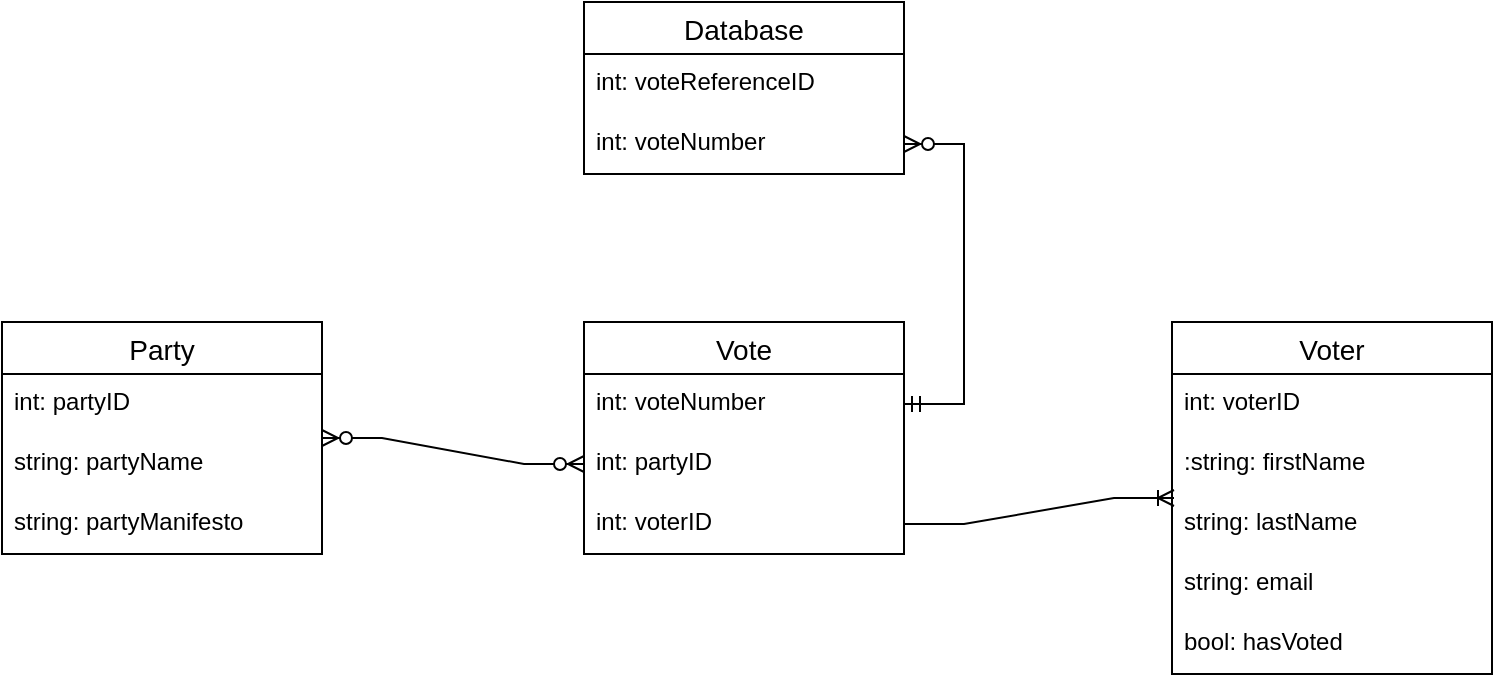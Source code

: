 <mxfile version="23.1.5" type="device">
  <diagram name="Page-1" id="p4lh7LnHAiQs6noiQeo1">
    <mxGraphModel dx="1900" dy="1622" grid="1" gridSize="10" guides="1" tooltips="1" connect="1" arrows="1" fold="1" page="1" pageScale="1" pageWidth="850" pageHeight="1100" math="0" shadow="0">
      <root>
        <mxCell id="0" />
        <mxCell id="1" parent="0" />
        <mxCell id="P1_bw4ICv2IzhUrb0CM_-1" value="Vote" style="swimlane;fontStyle=0;childLayout=stackLayout;horizontal=1;startSize=26;horizontalStack=0;resizeParent=1;resizeParentMax=0;resizeLast=0;collapsible=1;marginBottom=0;align=center;fontSize=14;" vertex="1" parent="1">
          <mxGeometry x="131" y="120" width="160" height="116" as="geometry" />
        </mxCell>
        <mxCell id="P1_bw4ICv2IzhUrb0CM_-2" value="int: voteNumber&amp;nbsp;" style="text;strokeColor=none;fillColor=none;spacingLeft=4;spacingRight=4;overflow=hidden;rotatable=0;points=[[0,0.5],[1,0.5]];portConstraint=eastwest;fontSize=12;whiteSpace=wrap;html=1;" vertex="1" parent="P1_bw4ICv2IzhUrb0CM_-1">
          <mxGeometry y="26" width="160" height="30" as="geometry" />
        </mxCell>
        <mxCell id="P1_bw4ICv2IzhUrb0CM_-3" value="int: partyID" style="text;strokeColor=none;fillColor=none;spacingLeft=4;spacingRight=4;overflow=hidden;rotatable=0;points=[[0,0.5],[1,0.5]];portConstraint=eastwest;fontSize=12;whiteSpace=wrap;html=1;" vertex="1" parent="P1_bw4ICv2IzhUrb0CM_-1">
          <mxGeometry y="56" width="160" height="30" as="geometry" />
        </mxCell>
        <mxCell id="P1_bw4ICv2IzhUrb0CM_-4" value="int: voterID" style="text;strokeColor=none;fillColor=none;spacingLeft=4;spacingRight=4;overflow=hidden;rotatable=0;points=[[0,0.5],[1,0.5]];portConstraint=eastwest;fontSize=12;whiteSpace=wrap;html=1;" vertex="1" parent="P1_bw4ICv2IzhUrb0CM_-1">
          <mxGeometry y="86" width="160" height="30" as="geometry" />
        </mxCell>
        <mxCell id="P1_bw4ICv2IzhUrb0CM_-5" value="Voter" style="swimlane;fontStyle=0;childLayout=stackLayout;horizontal=1;startSize=26;horizontalStack=0;resizeParent=1;resizeParentMax=0;resizeLast=0;collapsible=1;marginBottom=0;align=center;fontSize=14;" vertex="1" parent="1">
          <mxGeometry x="425" y="120" width="160" height="176" as="geometry" />
        </mxCell>
        <mxCell id="P1_bw4ICv2IzhUrb0CM_-6" value="int: voterID" style="text;strokeColor=none;fillColor=none;spacingLeft=4;spacingRight=4;overflow=hidden;rotatable=0;points=[[0,0.5],[1,0.5]];portConstraint=eastwest;fontSize=12;whiteSpace=wrap;html=1;" vertex="1" parent="P1_bw4ICv2IzhUrb0CM_-5">
          <mxGeometry y="26" width="160" height="30" as="geometry" />
        </mxCell>
        <mxCell id="P1_bw4ICv2IzhUrb0CM_-7" value=":string: firstName" style="text;strokeColor=none;fillColor=none;spacingLeft=4;spacingRight=4;overflow=hidden;rotatable=0;points=[[0,0.5],[1,0.5]];portConstraint=eastwest;fontSize=12;whiteSpace=wrap;html=1;" vertex="1" parent="P1_bw4ICv2IzhUrb0CM_-5">
          <mxGeometry y="56" width="160" height="30" as="geometry" />
        </mxCell>
        <mxCell id="P1_bw4ICv2IzhUrb0CM_-8" value="string: lastName" style="text;strokeColor=none;fillColor=none;spacingLeft=4;spacingRight=4;overflow=hidden;rotatable=0;points=[[0,0.5],[1,0.5]];portConstraint=eastwest;fontSize=12;whiteSpace=wrap;html=1;" vertex="1" parent="P1_bw4ICv2IzhUrb0CM_-5">
          <mxGeometry y="86" width="160" height="30" as="geometry" />
        </mxCell>
        <mxCell id="P1_bw4ICv2IzhUrb0CM_-9" value="string: email" style="text;strokeColor=none;fillColor=none;spacingLeft=4;spacingRight=4;overflow=hidden;rotatable=0;points=[[0,0.5],[1,0.5]];portConstraint=eastwest;fontSize=12;whiteSpace=wrap;html=1;" vertex="1" parent="P1_bw4ICv2IzhUrb0CM_-5">
          <mxGeometry y="116" width="160" height="30" as="geometry" />
        </mxCell>
        <mxCell id="P1_bw4ICv2IzhUrb0CM_-10" value="bool: hasVoted" style="text;strokeColor=none;fillColor=none;spacingLeft=4;spacingRight=4;overflow=hidden;rotatable=0;points=[[0,0.5],[1,0.5]];portConstraint=eastwest;fontSize=12;whiteSpace=wrap;html=1;" vertex="1" parent="P1_bw4ICv2IzhUrb0CM_-5">
          <mxGeometry y="146" width="160" height="30" as="geometry" />
        </mxCell>
        <mxCell id="P1_bw4ICv2IzhUrb0CM_-11" value="Party" style="swimlane;fontStyle=0;childLayout=stackLayout;horizontal=1;startSize=26;horizontalStack=0;resizeParent=1;resizeParentMax=0;resizeLast=0;collapsible=1;marginBottom=0;align=center;fontSize=14;" vertex="1" parent="1">
          <mxGeometry x="-160" y="120" width="160" height="116" as="geometry" />
        </mxCell>
        <mxCell id="P1_bw4ICv2IzhUrb0CM_-12" value="int: partyID" style="text;strokeColor=none;fillColor=none;spacingLeft=4;spacingRight=4;overflow=hidden;rotatable=0;points=[[0,0.5],[1,0.5]];portConstraint=eastwest;fontSize=12;whiteSpace=wrap;html=1;" vertex="1" parent="P1_bw4ICv2IzhUrb0CM_-11">
          <mxGeometry y="26" width="160" height="30" as="geometry" />
        </mxCell>
        <mxCell id="P1_bw4ICv2IzhUrb0CM_-13" value="string: partyName" style="text;strokeColor=none;fillColor=none;spacingLeft=4;spacingRight=4;overflow=hidden;rotatable=0;points=[[0,0.5],[1,0.5]];portConstraint=eastwest;fontSize=12;whiteSpace=wrap;html=1;" vertex="1" parent="P1_bw4ICv2IzhUrb0CM_-11">
          <mxGeometry y="56" width="160" height="30" as="geometry" />
        </mxCell>
        <mxCell id="P1_bw4ICv2IzhUrb0CM_-14" value="string: partyManifesto" style="text;strokeColor=none;fillColor=none;spacingLeft=4;spacingRight=4;overflow=hidden;rotatable=0;points=[[0,0.5],[1,0.5]];portConstraint=eastwest;fontSize=12;whiteSpace=wrap;html=1;" vertex="1" parent="P1_bw4ICv2IzhUrb0CM_-11">
          <mxGeometry y="86" width="160" height="30" as="geometry" />
        </mxCell>
        <mxCell id="P1_bw4ICv2IzhUrb0CM_-15" value="" style="edgeStyle=entityRelationEdgeStyle;fontSize=12;html=1;endArrow=ERoneToMany;rounded=0;" edge="1" parent="1" source="P1_bw4ICv2IzhUrb0CM_-4">
          <mxGeometry width="100" height="100" relative="1" as="geometry">
            <mxPoint x="271" y="230" as="sourcePoint" />
            <mxPoint x="426" y="208" as="targetPoint" />
          </mxGeometry>
        </mxCell>
        <mxCell id="P1_bw4ICv2IzhUrb0CM_-18" value="" style="edgeStyle=entityRelationEdgeStyle;fontSize=12;html=1;endArrow=ERzeroToMany;endFill=1;startArrow=ERzeroToMany;rounded=0;" edge="1" parent="1" source="P1_bw4ICv2IzhUrb0CM_-11" target="P1_bw4ICv2IzhUrb0CM_-3">
          <mxGeometry width="100" height="100" relative="1" as="geometry">
            <mxPoint x="10" y="300" as="sourcePoint" />
            <mxPoint x="110" y="200" as="targetPoint" />
          </mxGeometry>
        </mxCell>
        <mxCell id="P1_bw4ICv2IzhUrb0CM_-19" value="Database" style="swimlane;fontStyle=0;childLayout=stackLayout;horizontal=1;startSize=26;horizontalStack=0;resizeParent=1;resizeParentMax=0;resizeLast=0;collapsible=1;marginBottom=0;align=center;fontSize=14;" vertex="1" parent="1">
          <mxGeometry x="131" y="-40" width="160" height="86" as="geometry" />
        </mxCell>
        <mxCell id="P1_bw4ICv2IzhUrb0CM_-20" value="int: voteReferenceID" style="text;strokeColor=none;fillColor=none;spacingLeft=4;spacingRight=4;overflow=hidden;rotatable=0;points=[[0,0.5],[1,0.5]];portConstraint=eastwest;fontSize=12;whiteSpace=wrap;html=1;" vertex="1" parent="P1_bw4ICv2IzhUrb0CM_-19">
          <mxGeometry y="26" width="160" height="30" as="geometry" />
        </mxCell>
        <mxCell id="P1_bw4ICv2IzhUrb0CM_-21" value="int: voteNumber" style="text;strokeColor=none;fillColor=none;spacingLeft=4;spacingRight=4;overflow=hidden;rotatable=0;points=[[0,0.5],[1,0.5]];portConstraint=eastwest;fontSize=12;whiteSpace=wrap;html=1;" vertex="1" parent="P1_bw4ICv2IzhUrb0CM_-19">
          <mxGeometry y="56" width="160" height="30" as="geometry" />
        </mxCell>
        <mxCell id="P1_bw4ICv2IzhUrb0CM_-23" value="" style="edgeStyle=entityRelationEdgeStyle;fontSize=12;html=1;endArrow=ERzeroToMany;startArrow=ERmandOne;rounded=0;exitX=1;exitY=0.5;exitDx=0;exitDy=0;" edge="1" parent="1" source="P1_bw4ICv2IzhUrb0CM_-2" target="P1_bw4ICv2IzhUrb0CM_-21">
          <mxGeometry width="100" height="100" relative="1" as="geometry">
            <mxPoint x="-20" y="60" as="sourcePoint" />
            <mxPoint x="80" y="-40" as="targetPoint" />
          </mxGeometry>
        </mxCell>
      </root>
    </mxGraphModel>
  </diagram>
</mxfile>
